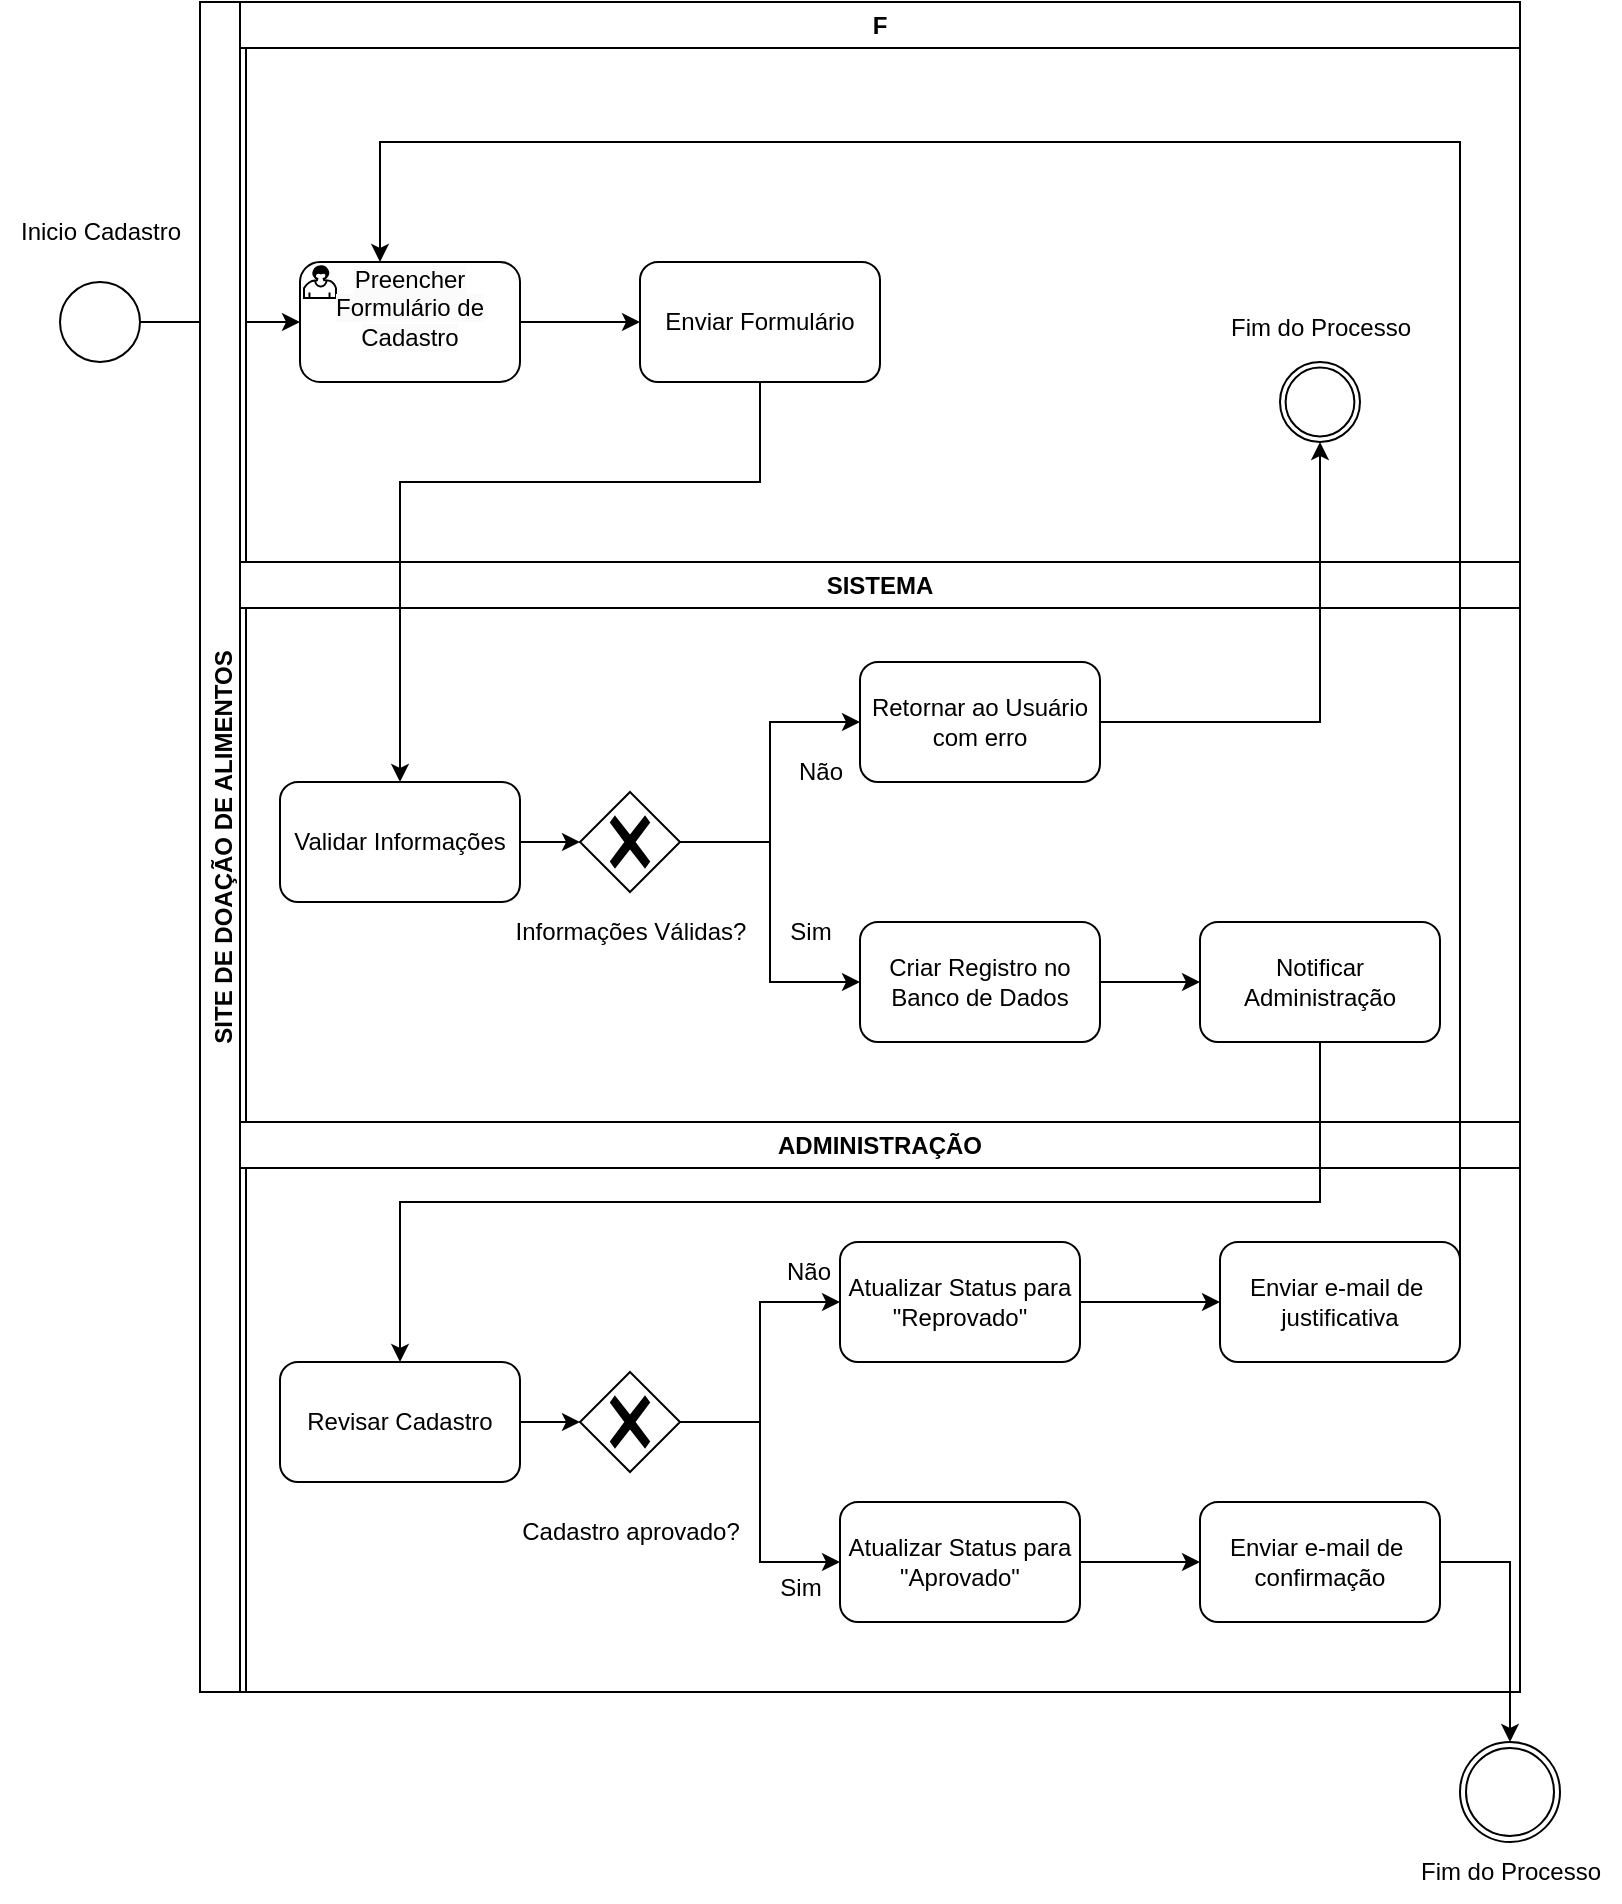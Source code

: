 <mxfile version="24.7.16">
  <diagram name="Página-1" id="1upfq-E3TZnH4Ai5wknj">
    <mxGraphModel dx="880" dy="444" grid="1" gridSize="10" guides="1" tooltips="1" connect="1" arrows="1" fold="1" page="1" pageScale="1" pageWidth="827" pageHeight="1169" math="0" shadow="0">
      <root>
        <mxCell id="0" />
        <mxCell id="1" parent="0" />
        <mxCell id="b5OuM27qtwzma6k_WAEG-50" style="edgeStyle=orthogonalEdgeStyle;rounded=0;orthogonalLoop=1;jettySize=auto;html=1;entryX=0;entryY=0.5;entryDx=0;entryDy=0;" parent="1" source="b5OuM27qtwzma6k_WAEG-1" edge="1">
          <mxGeometry relative="1" as="geometry">
            <mxPoint x="160" y="190" as="targetPoint" />
          </mxGeometry>
        </mxCell>
        <mxCell id="b5OuM27qtwzma6k_WAEG-1" value="" style="ellipse;whiteSpace=wrap;html=1;" parent="1" vertex="1">
          <mxGeometry x="40" y="170" width="40" height="40" as="geometry" />
        </mxCell>
        <mxCell id="b5OuM27qtwzma6k_WAEG-2" value="Inicio Cadastro" style="text;html=1;align=center;verticalAlign=middle;resizable=0;points=[];autosize=1;strokeColor=none;fillColor=none;" parent="1" vertex="1">
          <mxGeometry x="10" y="130" width="100" height="30" as="geometry" />
        </mxCell>
        <mxCell id="b5OuM27qtwzma6k_WAEG-3" value="SITE DE DOAÇÃO DE ALIMENTOS" style="swimlane;horizontal=0;whiteSpace=wrap;html=1;" parent="1" vertex="1">
          <mxGeometry x="110" y="30" width="660" height="845" as="geometry" />
        </mxCell>
        <mxCell id="b5OuM27qtwzma6k_WAEG-9" value="F" style="swimlane;whiteSpace=wrap;html=1;startSize=23;" parent="b5OuM27qtwzma6k_WAEG-3" vertex="1">
          <mxGeometry x="20" width="640" height="280" as="geometry" />
        </mxCell>
        <mxCell id="b5OuM27qtwzma6k_WAEG-14" value="Enviar Formulário" style="rounded=1;whiteSpace=wrap;html=1;" parent="b5OuM27qtwzma6k_WAEG-9" vertex="1">
          <mxGeometry x="200" y="130" width="120" height="60" as="geometry" />
        </mxCell>
        <mxCell id="l4xKDWHQXIPOhB7_o9nN-3" value="" style="points=[[0.145,0.145,0],[0.5,0,0],[0.855,0.145,0],[1,0.5,0],[0.855,0.855,0],[0.5,1,0],[0.145,0.855,0],[0,0.5,0]];shape=mxgraph.bpmn.event;html=1;verticalLabelPosition=bottom;labelBackgroundColor=#ffffff;verticalAlign=top;align=center;perimeter=ellipsePerimeter;outlineConnect=0;aspect=fixed;outline=throwing;symbol=general;" vertex="1" parent="b5OuM27qtwzma6k_WAEG-9">
          <mxGeometry x="520" y="180" width="40" height="40" as="geometry" />
        </mxCell>
        <mxCell id="l4xKDWHQXIPOhB7_o9nN-9" style="edgeStyle=orthogonalEdgeStyle;rounded=0;orthogonalLoop=1;jettySize=auto;html=1;entryX=0;entryY=0.5;entryDx=0;entryDy=0;" edge="1" parent="b5OuM27qtwzma6k_WAEG-9" source="l4xKDWHQXIPOhB7_o9nN-7" target="b5OuM27qtwzma6k_WAEG-14">
          <mxGeometry relative="1" as="geometry" />
        </mxCell>
        <mxCell id="l4xKDWHQXIPOhB7_o9nN-7" value="&#xa;&lt;span style=&quot;color: rgb(0, 0, 0); font-family: Helvetica; font-size: 12px; font-style: normal; font-variant-ligatures: normal; font-variant-caps: normal; font-weight: 400; letter-spacing: normal; orphans: 2; text-align: center; text-indent: 0px; text-transform: none; widows: 2; word-spacing: 0px; -webkit-text-stroke-width: 0px; white-space: normal; background-color: rgb(251, 251, 251); text-decoration-thickness: initial; text-decoration-style: initial; text-decoration-color: initial; display: inline !important; float: none;&quot;&gt;Preencher Formulário de Cadastro&lt;/span&gt;&#xa;&#xa;" style="points=[[0.25,0,0],[0.5,0,0],[0.75,0,0],[1,0.25,0],[1,0.5,0],[1,0.75,0],[0.75,1,0],[0.5,1,0],[0.25,1,0],[0,0.75,0],[0,0.5,0],[0,0.25,0]];shape=mxgraph.bpmn.task;whiteSpace=wrap;rectStyle=rounded;size=10;html=1;container=1;expand=0;collapsible=0;taskMarker=user;" vertex="1" parent="b5OuM27qtwzma6k_WAEG-9">
          <mxGeometry x="30" y="130" width="110" height="60" as="geometry" />
        </mxCell>
        <mxCell id="b5OuM27qtwzma6k_WAEG-10" value="SISTEMA" style="swimlane;whiteSpace=wrap;html=1;" parent="b5OuM27qtwzma6k_WAEG-3" vertex="1">
          <mxGeometry x="20" y="280" width="640" height="280" as="geometry" />
        </mxCell>
        <mxCell id="b5OuM27qtwzma6k_WAEG-15" value="Validar Informações" style="rounded=1;whiteSpace=wrap;html=1;" parent="b5OuM27qtwzma6k_WAEG-10" vertex="1">
          <mxGeometry x="20" y="110" width="120" height="60" as="geometry" />
        </mxCell>
        <mxCell id="b5OuM27qtwzma6k_WAEG-22" style="edgeStyle=orthogonalEdgeStyle;rounded=0;orthogonalLoop=1;jettySize=auto;html=1;entryX=0;entryY=0.5;entryDx=0;entryDy=0;" parent="b5OuM27qtwzma6k_WAEG-10" source="b5OuM27qtwzma6k_WAEG-17" target="b5OuM27qtwzma6k_WAEG-21" edge="1">
          <mxGeometry relative="1" as="geometry" />
        </mxCell>
        <mxCell id="b5OuM27qtwzma6k_WAEG-26" style="edgeStyle=orthogonalEdgeStyle;rounded=0;orthogonalLoop=1;jettySize=auto;html=1;entryX=0;entryY=0.5;entryDx=0;entryDy=0;" parent="b5OuM27qtwzma6k_WAEG-10" source="b5OuM27qtwzma6k_WAEG-17" target="b5OuM27qtwzma6k_WAEG-25" edge="1">
          <mxGeometry relative="1" as="geometry" />
        </mxCell>
        <mxCell id="b5OuM27qtwzma6k_WAEG-17" value="" style="points=[[0.25,0.25,0],[0.5,0,0],[0.75,0.25,0],[1,0.5,0],[0.75,0.75,0],[0.5,1,0],[0.25,0.75,0],[0,0.5,0]];shape=mxgraph.bpmn.gateway2;html=1;verticalLabelPosition=bottom;labelBackgroundColor=#ffffff;verticalAlign=top;align=center;perimeter=rhombusPerimeter;outlineConnect=0;outline=none;symbol=none;gwType=exclusive;" parent="b5OuM27qtwzma6k_WAEG-10" vertex="1">
          <mxGeometry x="170" y="115" width="50" height="50" as="geometry" />
        </mxCell>
        <mxCell id="b5OuM27qtwzma6k_WAEG-18" value="Informações Válidas?" style="text;html=1;align=center;verticalAlign=middle;resizable=0;points=[];autosize=1;strokeColor=none;fillColor=none;" parent="b5OuM27qtwzma6k_WAEG-10" vertex="1">
          <mxGeometry x="125" y="170" width="140" height="30" as="geometry" />
        </mxCell>
        <mxCell id="b5OuM27qtwzma6k_WAEG-19" style="edgeStyle=orthogonalEdgeStyle;rounded=0;orthogonalLoop=1;jettySize=auto;html=1;entryX=0;entryY=0.5;entryDx=0;entryDy=0;entryPerimeter=0;" parent="b5OuM27qtwzma6k_WAEG-10" source="b5OuM27qtwzma6k_WAEG-15" target="b5OuM27qtwzma6k_WAEG-17" edge="1">
          <mxGeometry relative="1" as="geometry" />
        </mxCell>
        <mxCell id="b5OuM27qtwzma6k_WAEG-21" value="Retornar ao Usuário com erro" style="rounded=1;whiteSpace=wrap;html=1;" parent="b5OuM27qtwzma6k_WAEG-10" vertex="1">
          <mxGeometry x="310" y="50" width="120" height="60" as="geometry" />
        </mxCell>
        <mxCell id="b5OuM27qtwzma6k_WAEG-24" value="Não" style="text;html=1;align=center;verticalAlign=middle;resizable=0;points=[];autosize=1;strokeColor=none;fillColor=none;" parent="b5OuM27qtwzma6k_WAEG-10" vertex="1">
          <mxGeometry x="265" y="90" width="50" height="30" as="geometry" />
        </mxCell>
        <mxCell id="b5OuM27qtwzma6k_WAEG-29" style="edgeStyle=orthogonalEdgeStyle;rounded=0;orthogonalLoop=1;jettySize=auto;html=1;entryX=0;entryY=0.5;entryDx=0;entryDy=0;" parent="b5OuM27qtwzma6k_WAEG-10" source="b5OuM27qtwzma6k_WAEG-25" target="b5OuM27qtwzma6k_WAEG-28" edge="1">
          <mxGeometry relative="1" as="geometry" />
        </mxCell>
        <mxCell id="b5OuM27qtwzma6k_WAEG-25" value="Criar Registro no Banco de Dados" style="rounded=1;whiteSpace=wrap;html=1;" parent="b5OuM27qtwzma6k_WAEG-10" vertex="1">
          <mxGeometry x="310" y="180" width="120" height="60" as="geometry" />
        </mxCell>
        <mxCell id="b5OuM27qtwzma6k_WAEG-27" value="Sim" style="text;html=1;align=center;verticalAlign=middle;resizable=0;points=[];autosize=1;strokeColor=none;fillColor=none;" parent="b5OuM27qtwzma6k_WAEG-10" vertex="1">
          <mxGeometry x="265" y="170" width="40" height="30" as="geometry" />
        </mxCell>
        <mxCell id="b5OuM27qtwzma6k_WAEG-28" value="Notificar Administração" style="rounded=1;whiteSpace=wrap;html=1;" parent="b5OuM27qtwzma6k_WAEG-10" vertex="1">
          <mxGeometry x="480" y="180" width="120" height="60" as="geometry" />
        </mxCell>
        <mxCell id="b5OuM27qtwzma6k_WAEG-11" value="ADMINISTRAÇÃO" style="swimlane;whiteSpace=wrap;html=1;" parent="b5OuM27qtwzma6k_WAEG-3" vertex="1">
          <mxGeometry x="20" y="560" width="640" height="285" as="geometry" />
        </mxCell>
        <mxCell id="b5OuM27qtwzma6k_WAEG-30" value="Revisar Cadastro" style="rounded=1;whiteSpace=wrap;html=1;" parent="b5OuM27qtwzma6k_WAEG-11" vertex="1">
          <mxGeometry x="20" y="120" width="120" height="60" as="geometry" />
        </mxCell>
        <mxCell id="b5OuM27qtwzma6k_WAEG-37" style="edgeStyle=orthogonalEdgeStyle;rounded=0;orthogonalLoop=1;jettySize=auto;html=1;entryX=0;entryY=0.5;entryDx=0;entryDy=0;" parent="b5OuM27qtwzma6k_WAEG-11" source="b5OuM27qtwzma6k_WAEG-32" target="b5OuM27qtwzma6k_WAEG-36" edge="1">
          <mxGeometry relative="1" as="geometry" />
        </mxCell>
        <mxCell id="b5OuM27qtwzma6k_WAEG-40" style="edgeStyle=orthogonalEdgeStyle;rounded=0;orthogonalLoop=1;jettySize=auto;html=1;entryX=0;entryY=0.5;entryDx=0;entryDy=0;" parent="b5OuM27qtwzma6k_WAEG-11" source="b5OuM27qtwzma6k_WAEG-32" target="b5OuM27qtwzma6k_WAEG-39" edge="1">
          <mxGeometry relative="1" as="geometry" />
        </mxCell>
        <mxCell id="b5OuM27qtwzma6k_WAEG-32" value="" style="points=[[0.25,0.25,0],[0.5,0,0],[0.75,0.25,0],[1,0.5,0],[0.75,0.75,0],[0.5,1,0],[0.25,0.75,0],[0,0.5,0]];shape=mxgraph.bpmn.gateway2;html=1;verticalLabelPosition=bottom;labelBackgroundColor=#ffffff;verticalAlign=top;align=center;perimeter=rhombusPerimeter;outlineConnect=0;outline=none;symbol=none;gwType=exclusive;" parent="b5OuM27qtwzma6k_WAEG-11" vertex="1">
          <mxGeometry x="170" y="125" width="50" height="50" as="geometry" />
        </mxCell>
        <mxCell id="b5OuM27qtwzma6k_WAEG-33" value="Cadastro aprovado?" style="text;html=1;align=center;verticalAlign=middle;resizable=0;points=[];autosize=1;strokeColor=none;fillColor=none;" parent="b5OuM27qtwzma6k_WAEG-11" vertex="1">
          <mxGeometry x="130" y="190" width="130" height="30" as="geometry" />
        </mxCell>
        <mxCell id="b5OuM27qtwzma6k_WAEG-35" style="edgeStyle=orthogonalEdgeStyle;rounded=0;orthogonalLoop=1;jettySize=auto;html=1;entryX=0;entryY=0.5;entryDx=0;entryDy=0;entryPerimeter=0;" parent="b5OuM27qtwzma6k_WAEG-11" source="b5OuM27qtwzma6k_WAEG-30" target="b5OuM27qtwzma6k_WAEG-32" edge="1">
          <mxGeometry relative="1" as="geometry" />
        </mxCell>
        <mxCell id="b5OuM27qtwzma6k_WAEG-55" style="edgeStyle=orthogonalEdgeStyle;rounded=0;orthogonalLoop=1;jettySize=auto;html=1;entryX=0;entryY=0.5;entryDx=0;entryDy=0;" parent="b5OuM27qtwzma6k_WAEG-11" source="b5OuM27qtwzma6k_WAEG-36" target="b5OuM27qtwzma6k_WAEG-52" edge="1">
          <mxGeometry relative="1" as="geometry" />
        </mxCell>
        <mxCell id="b5OuM27qtwzma6k_WAEG-36" value="Atualizar Status para &quot;Aprovado&quot;" style="rounded=1;whiteSpace=wrap;html=1;" parent="b5OuM27qtwzma6k_WAEG-11" vertex="1">
          <mxGeometry x="300" y="190" width="120" height="60" as="geometry" />
        </mxCell>
        <mxCell id="b5OuM27qtwzma6k_WAEG-54" style="edgeStyle=orthogonalEdgeStyle;rounded=0;orthogonalLoop=1;jettySize=auto;html=1;entryX=0;entryY=0.5;entryDx=0;entryDy=0;" parent="b5OuM27qtwzma6k_WAEG-11" source="b5OuM27qtwzma6k_WAEG-39" target="b5OuM27qtwzma6k_WAEG-51" edge="1">
          <mxGeometry relative="1" as="geometry" />
        </mxCell>
        <mxCell id="b5OuM27qtwzma6k_WAEG-39" value="Atualizar Status para &quot;Reprovado&quot;" style="rounded=1;whiteSpace=wrap;html=1;" parent="b5OuM27qtwzma6k_WAEG-11" vertex="1">
          <mxGeometry x="300" y="60" width="120" height="60" as="geometry" />
        </mxCell>
        <mxCell id="b5OuM27qtwzma6k_WAEG-41" value="Não" style="text;html=1;align=center;verticalAlign=middle;resizable=0;points=[];autosize=1;strokeColor=none;fillColor=none;" parent="b5OuM27qtwzma6k_WAEG-11" vertex="1">
          <mxGeometry x="259" y="60" width="50" height="30" as="geometry" />
        </mxCell>
        <mxCell id="b5OuM27qtwzma6k_WAEG-51" value="&lt;span style=&quot;text-wrap: nowrap;&quot;&gt;Enviar e-mail de&amp;nbsp;&lt;/span&gt;&lt;div style=&quot;text-wrap: nowrap;&quot;&gt;justificativa&lt;/div&gt;" style="rounded=1;whiteSpace=wrap;html=1;" parent="b5OuM27qtwzma6k_WAEG-11" vertex="1">
          <mxGeometry x="490" y="60" width="120" height="60" as="geometry" />
        </mxCell>
        <mxCell id="b5OuM27qtwzma6k_WAEG-52" value="&lt;span style=&quot;text-wrap: nowrap;&quot;&gt;Enviar e-mail de&amp;nbsp;&lt;/span&gt;&lt;div style=&quot;text-wrap: nowrap;&quot;&gt;confirmação&lt;/div&gt;" style="rounded=1;whiteSpace=wrap;html=1;" parent="b5OuM27qtwzma6k_WAEG-11" vertex="1">
          <mxGeometry x="480" y="190" width="120" height="60" as="geometry" />
        </mxCell>
        <mxCell id="b5OuM27qtwzma6k_WAEG-16" style="edgeStyle=orthogonalEdgeStyle;rounded=0;orthogonalLoop=1;jettySize=auto;html=1;entryX=0.5;entryY=0;entryDx=0;entryDy=0;" parent="b5OuM27qtwzma6k_WAEG-3" source="b5OuM27qtwzma6k_WAEG-14" target="b5OuM27qtwzma6k_WAEG-15" edge="1">
          <mxGeometry relative="1" as="geometry">
            <Array as="points">
              <mxPoint x="280" y="240" />
              <mxPoint x="100" y="240" />
            </Array>
          </mxGeometry>
        </mxCell>
        <mxCell id="b5OuM27qtwzma6k_WAEG-34" style="edgeStyle=orthogonalEdgeStyle;rounded=0;orthogonalLoop=1;jettySize=auto;html=1;entryX=0.5;entryY=0;entryDx=0;entryDy=0;" parent="b5OuM27qtwzma6k_WAEG-3" source="b5OuM27qtwzma6k_WAEG-28" target="b5OuM27qtwzma6k_WAEG-30" edge="1">
          <mxGeometry relative="1" as="geometry">
            <Array as="points">
              <mxPoint x="560" y="600" />
              <mxPoint x="100" y="600" />
            </Array>
          </mxGeometry>
        </mxCell>
        <mxCell id="b5OuM27qtwzma6k_WAEG-59" style="edgeStyle=orthogonalEdgeStyle;rounded=0;orthogonalLoop=1;jettySize=auto;html=1;exitX=1;exitY=0.5;exitDx=0;exitDy=0;" parent="b5OuM27qtwzma6k_WAEG-3" source="b5OuM27qtwzma6k_WAEG-51" edge="1">
          <mxGeometry relative="1" as="geometry">
            <Array as="points">
              <mxPoint x="630" y="70" />
              <mxPoint x="90" y="70" />
            </Array>
            <mxPoint x="90" y="130" as="targetPoint" />
          </mxGeometry>
        </mxCell>
        <mxCell id="l4xKDWHQXIPOhB7_o9nN-4" style="edgeStyle=orthogonalEdgeStyle;rounded=0;orthogonalLoop=1;jettySize=auto;html=1;entryX=0.5;entryY=1;entryDx=0;entryDy=0;entryPerimeter=0;" edge="1" parent="b5OuM27qtwzma6k_WAEG-3" source="b5OuM27qtwzma6k_WAEG-21" target="l4xKDWHQXIPOhB7_o9nN-3">
          <mxGeometry relative="1" as="geometry" />
        </mxCell>
        <mxCell id="b5OuM27qtwzma6k_WAEG-38" value="Sim" style="text;html=1;align=center;verticalAlign=middle;resizable=0;points=[];autosize=1;strokeColor=none;fillColor=none;" parent="1" vertex="1">
          <mxGeometry x="390" y="808" width="40" height="30" as="geometry" />
        </mxCell>
        <mxCell id="b5OuM27qtwzma6k_WAEG-56" value="" style="points=[[0.145,0.145,0],[0.5,0,0],[0.855,0.145,0],[1,0.5,0],[0.855,0.855,0],[0.5,1,0],[0.145,0.855,0],[0,0.5,0]];shape=mxgraph.bpmn.event;html=1;verticalLabelPosition=bottom;labelBackgroundColor=#ffffff;verticalAlign=top;align=center;perimeter=ellipsePerimeter;outlineConnect=0;aspect=fixed;outline=throwing;symbol=general;" parent="1" vertex="1">
          <mxGeometry x="740" y="900" width="50" height="50" as="geometry" />
        </mxCell>
        <mxCell id="b5OuM27qtwzma6k_WAEG-57" style="edgeStyle=orthogonalEdgeStyle;rounded=0;orthogonalLoop=1;jettySize=auto;html=1;entryX=0.5;entryY=0;entryDx=0;entryDy=0;entryPerimeter=0;" parent="1" source="b5OuM27qtwzma6k_WAEG-52" target="b5OuM27qtwzma6k_WAEG-56" edge="1">
          <mxGeometry relative="1" as="geometry" />
        </mxCell>
        <mxCell id="b5OuM27qtwzma6k_WAEG-58" value="Fim do Processo" style="text;html=1;align=center;verticalAlign=middle;resizable=0;points=[];autosize=1;strokeColor=none;fillColor=none;" parent="1" vertex="1">
          <mxGeometry x="710" y="950" width="110" height="30" as="geometry" />
        </mxCell>
        <mxCell id="l4xKDWHQXIPOhB7_o9nN-5" value="Fim do Processo" style="text;html=1;align=center;verticalAlign=middle;resizable=0;points=[];autosize=1;strokeColor=none;fillColor=none;" vertex="1" parent="1">
          <mxGeometry x="615" y="178" width="110" height="30" as="geometry" />
        </mxCell>
      </root>
    </mxGraphModel>
  </diagram>
</mxfile>
